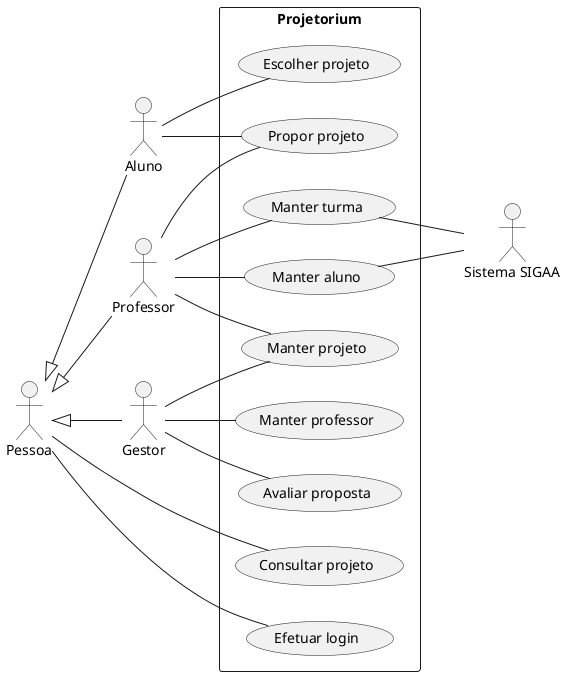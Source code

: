 @startuml
left to right direction
' Atores
:Pessoa: as Pessoa
:Aluno: as Aluno
:Professor: as Professor
:Gestor: as Gestor
:Sistema SIGAA: as SIGAA

' Extensões de atores
Pessoa <|-- Aluno
Pessoa <|-- Professor
Pessoa <|-- Gestor

rectangle "Projetorium" {
    (Consultar projeto) as ConsProj
    (Propor projeto) as PropProj
    (Manter projeto) as MantProj
    (Efetuar login) as EfetLog
    (Manter turma) as MantTurm
    (Manter professor) as MantProf
    (Manter aluno) as MantAlun
    (Avaliar proposta) as AvalProp
    (Escolher projeto) as EscProj
}

Pessoa -- ConsProj
Pessoa -- EfetLog

Aluno -- PropProj
Aluno -- EscProj

Professor -- MantAlun
Professor -- MantTurm
Professor -- MantProj
Professor -- PropProj

Gestor -- AvalProp
Gestor -- MantProj
Gestor -- MantProf

SIGAA -up- MantTurm
SIGAA -up- MantAlun
@enduml

